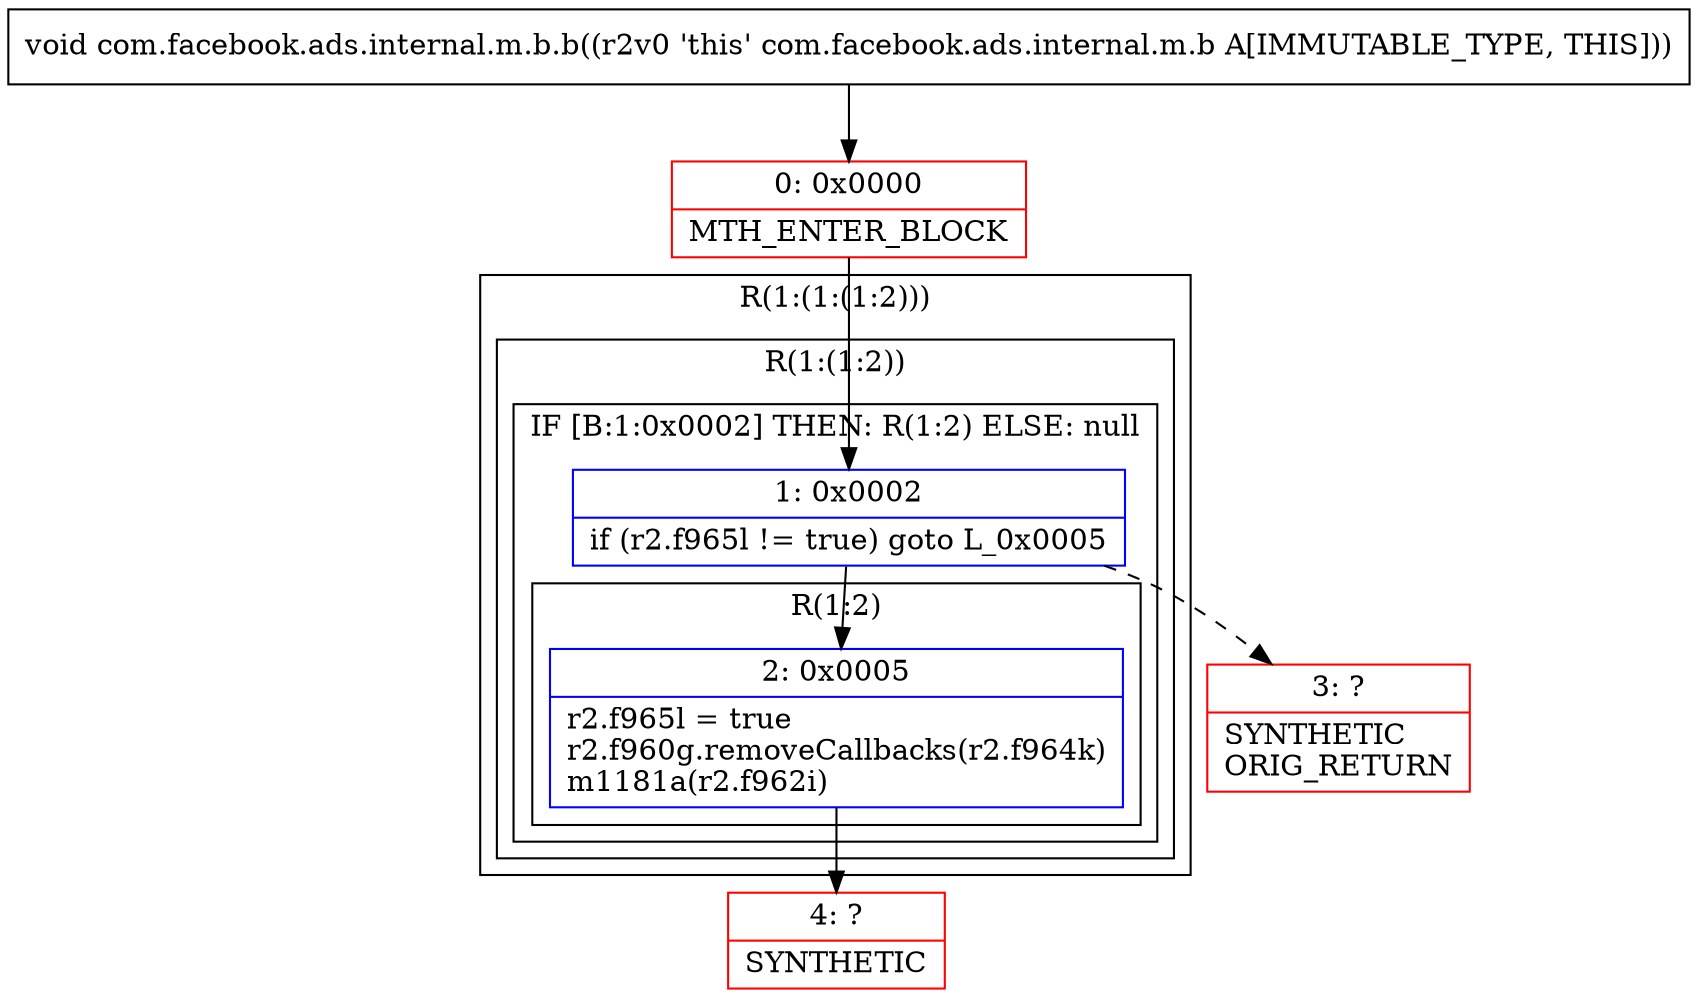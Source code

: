digraph "CFG forcom.facebook.ads.internal.m.b.b()V" {
subgraph cluster_Region_1913483301 {
label = "R(1:(1:(1:2)))";
node [shape=record,color=blue];
subgraph cluster_Region_357341111 {
label = "R(1:(1:2))";
node [shape=record,color=blue];
subgraph cluster_IfRegion_1984510898 {
label = "IF [B:1:0x0002] THEN: R(1:2) ELSE: null";
node [shape=record,color=blue];
Node_1 [shape=record,label="{1\:\ 0x0002|if (r2.f965l != true) goto L_0x0005\l}"];
subgraph cluster_Region_306730300 {
label = "R(1:2)";
node [shape=record,color=blue];
Node_2 [shape=record,label="{2\:\ 0x0005|r2.f965l = true\lr2.f960g.removeCallbacks(r2.f964k)\lm1181a(r2.f962i)\l}"];
}
}
}
}
Node_0 [shape=record,color=red,label="{0\:\ 0x0000|MTH_ENTER_BLOCK\l}"];
Node_3 [shape=record,color=red,label="{3\:\ ?|SYNTHETIC\lORIG_RETURN\l}"];
Node_4 [shape=record,color=red,label="{4\:\ ?|SYNTHETIC\l}"];
MethodNode[shape=record,label="{void com.facebook.ads.internal.m.b.b((r2v0 'this' com.facebook.ads.internal.m.b A[IMMUTABLE_TYPE, THIS])) }"];
MethodNode -> Node_0;
Node_1 -> Node_2;
Node_1 -> Node_3[style=dashed];
Node_2 -> Node_4;
Node_0 -> Node_1;
}

